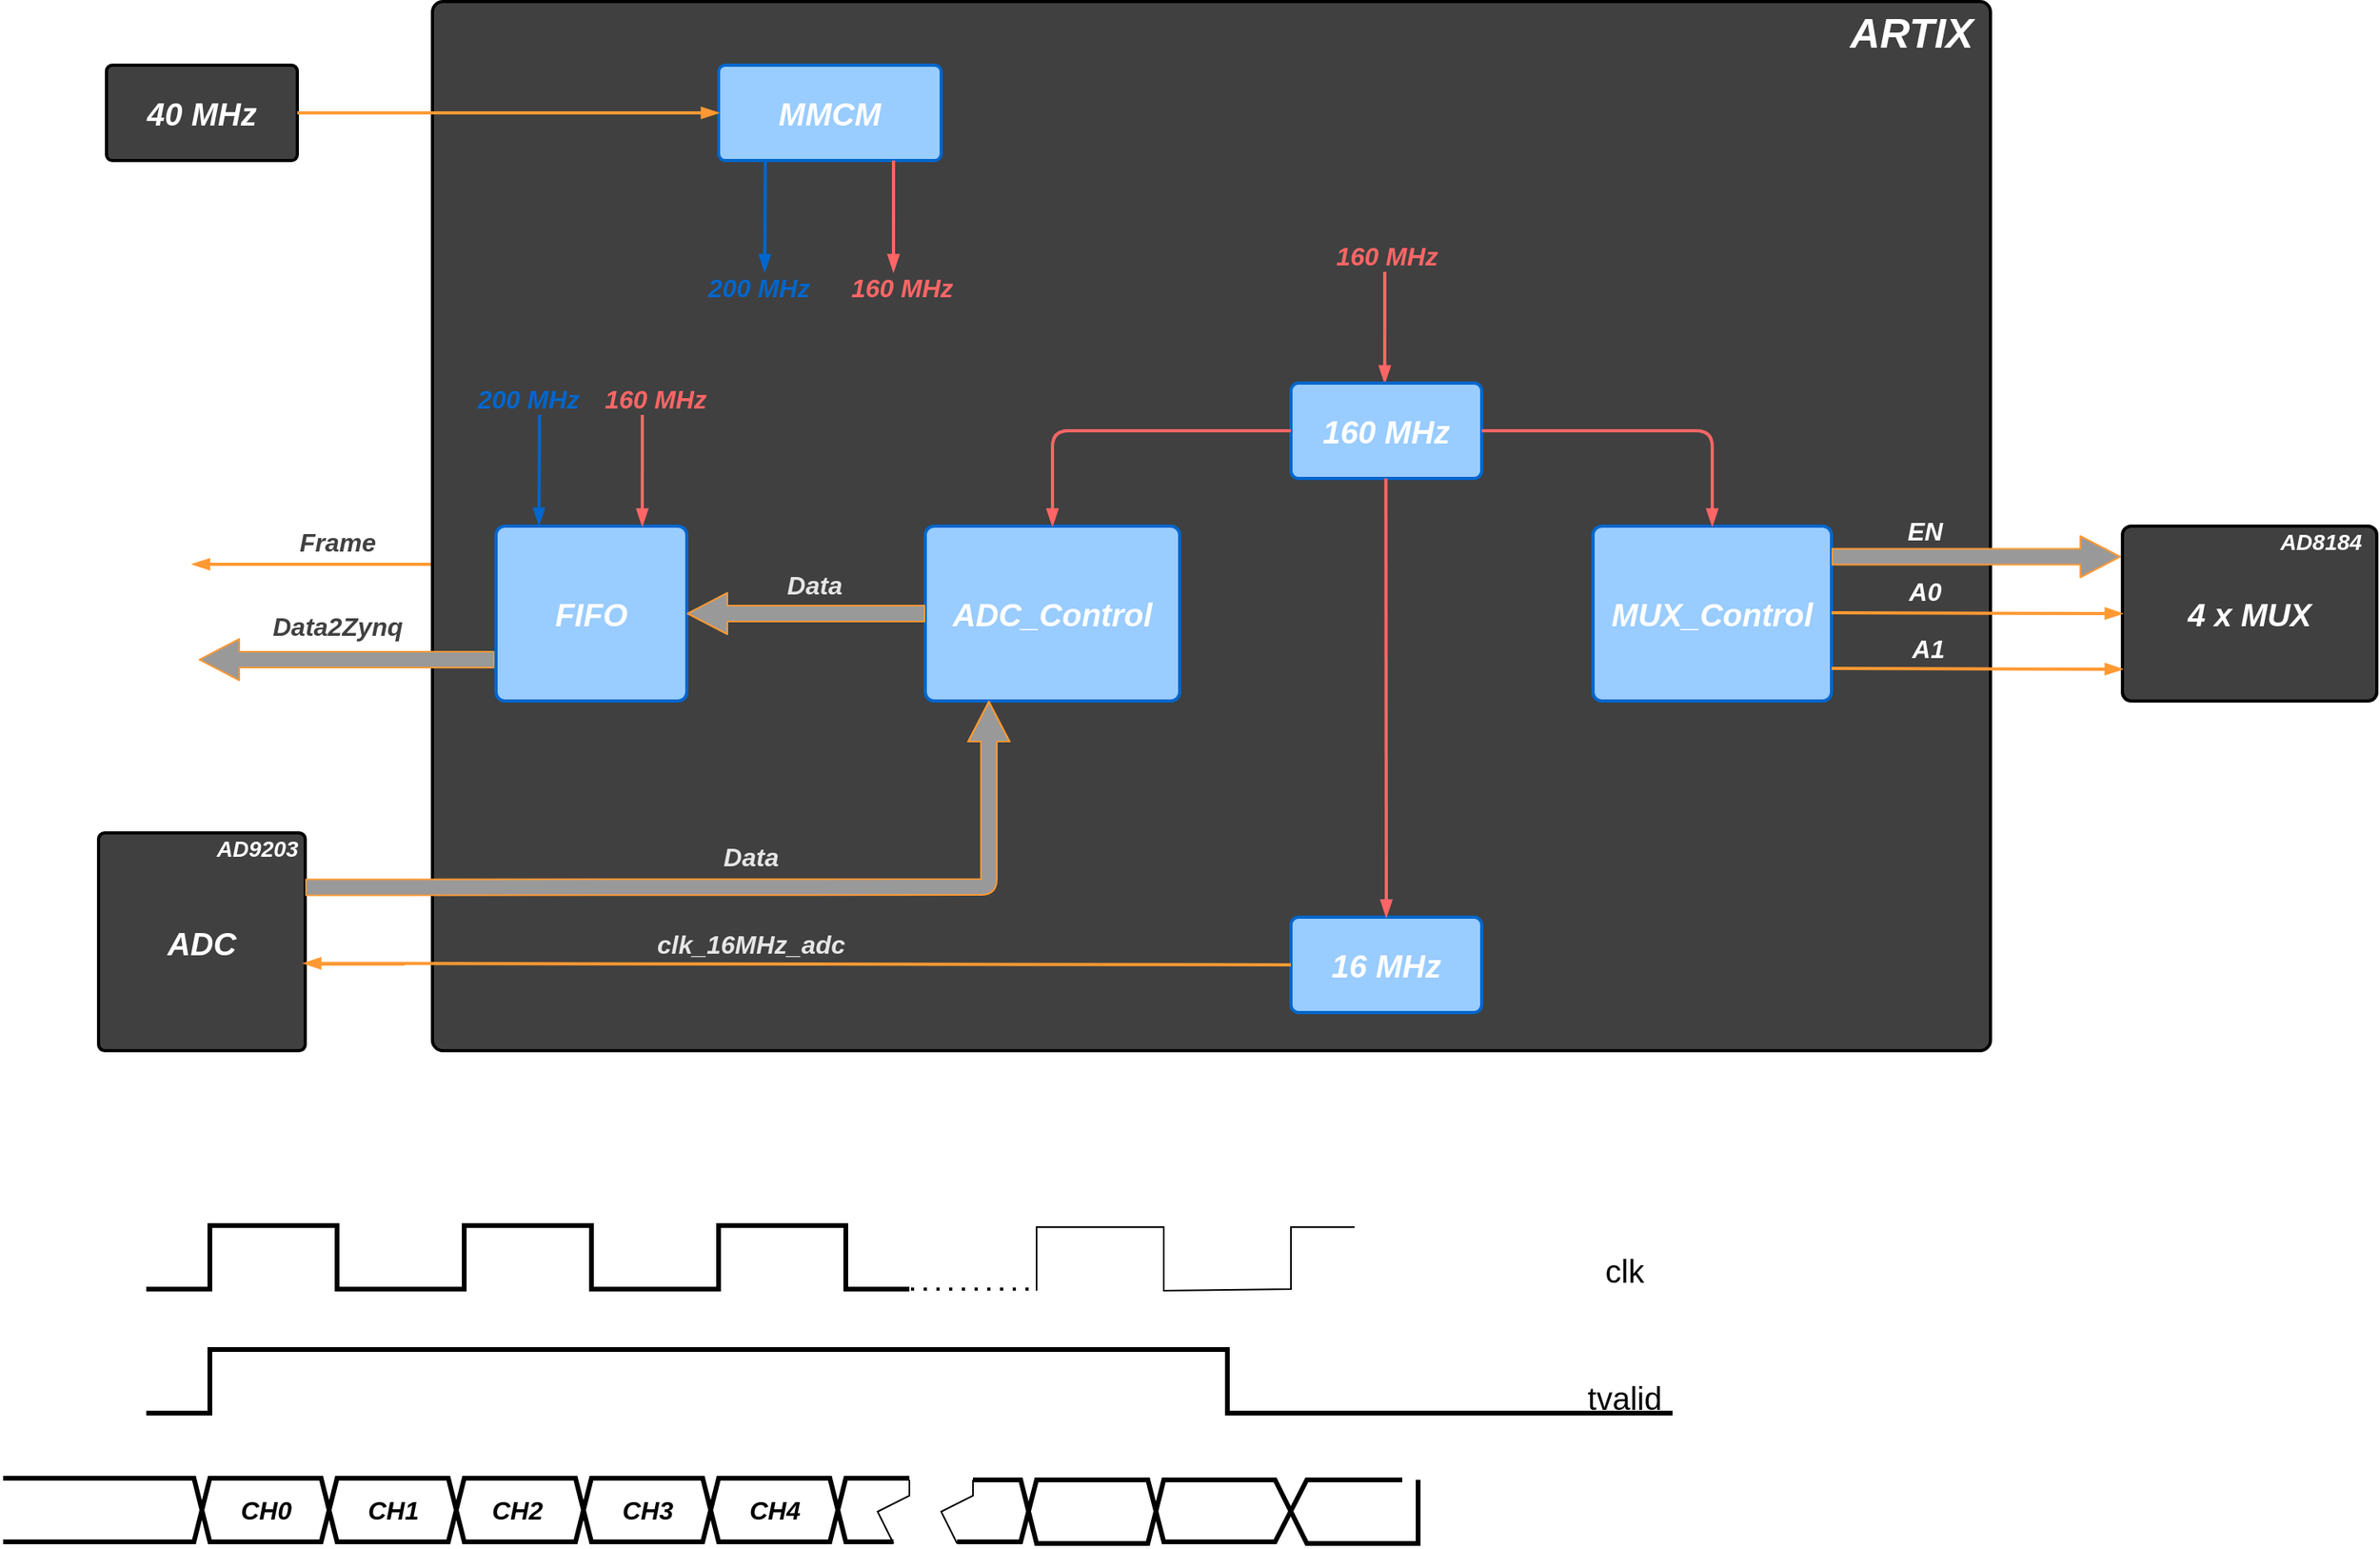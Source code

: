 <mxfile version="13.6.5" type="github">
  <diagram name="Page-1" id="90a13364-a465-7bf4-72fc-28e22215d7a0">
    <mxGraphModel dx="474" dy="240" grid="1" gridSize="10" guides="1" tooltips="1" connect="1" arrows="1" fold="1" page="1" pageScale="1.5" pageWidth="1169" pageHeight="826" background="#ffffff" math="0" shadow="0">
      <root>
        <mxCell id="0" style=";html=1;" />
        <mxCell id="1" style=";html=1;" parent="0" />
        <mxCell id="dTF6DqdIlyTkAC6OraM3-1" value="" style="rounded=1;whiteSpace=wrap;html=1;arcSize=1;strokeWidth=2;fillColor=#404040;" vertex="1" parent="1">
          <mxGeometry x="340" y="270" width="980" height="660" as="geometry" />
        </mxCell>
        <mxCell id="dTF6DqdIlyTkAC6OraM3-2" value="&lt;font color=&quot;#ffffff&quot; size=&quot;1&quot;&gt;&lt;b&gt;&lt;i style=&quot;font-size: 20px&quot;&gt;MMCM&lt;/i&gt;&lt;/b&gt;&lt;/font&gt;" style="rounded=1;whiteSpace=wrap;html=1;strokeWidth=2;arcSize=7;fillColor=#99CCFF;strokeColor=#0066CC;" vertex="1" parent="1">
          <mxGeometry x="520" y="310" width="140" height="60" as="geometry" />
        </mxCell>
        <mxCell id="dTF6DqdIlyTkAC6OraM3-3" value="&lt;b&gt;&lt;font color=&quot;#ffffff&quot; size=&quot;1&quot;&gt;&lt;i style=&quot;font-size: 20px&quot;&gt;FIFO&lt;/i&gt;&lt;/font&gt;&lt;/b&gt;" style="rounded=1;whiteSpace=wrap;html=1;strokeWidth=2;glass=0;shadow=0;sketch=0;arcSize=5;strokeColor=#0066CC;fillColor=#99CCFF;" vertex="1" parent="1">
          <mxGeometry x="380" y="600" width="120" height="110" as="geometry" />
        </mxCell>
        <mxCell id="dTF6DqdIlyTkAC6OraM3-4" value="&lt;b&gt;&lt;font color=&quot;#ffffff&quot; size=&quot;1&quot;&gt;&lt;i style=&quot;font-size: 20px&quot;&gt;40 MHz&lt;/i&gt;&lt;/font&gt;&lt;/b&gt;" style="rounded=1;whiteSpace=wrap;html=1;arcSize=6;strokeWidth=2;fillColor=#404040;" vertex="1" parent="1">
          <mxGeometry x="135" y="310" width="120" height="60" as="geometry" />
        </mxCell>
        <mxCell id="dTF6DqdIlyTkAC6OraM3-5" value="&lt;b&gt;&lt;i&gt;&lt;font style=&quot;font-size: 20px&quot; color=&quot;#ffffff&quot;&gt;ADC&lt;/font&gt;&lt;/i&gt;&lt;/b&gt;" style="rounded=1;whiteSpace=wrap;html=1;strokeWidth=2;arcSize=3;fillColor=#404040;" vertex="1" parent="1">
          <mxGeometry x="130" y="793" width="130" height="137" as="geometry" />
        </mxCell>
        <mxCell id="dTF6DqdIlyTkAC6OraM3-6" value="&lt;b&gt;&lt;i&gt;&lt;font style=&quot;font-size: 20px&quot; color=&quot;#ffffff&quot;&gt;ADC_Control&lt;/font&gt;&lt;/i&gt;&lt;/b&gt;" style="rounded=1;whiteSpace=wrap;html=1;arcSize=5;fillColor=#99CCFF;strokeWidth=2;strokeColor=#0066CC;" vertex="1" parent="1">
          <mxGeometry x="650" y="600" width="160" height="110" as="geometry" />
        </mxCell>
        <mxCell id="dTF6DqdIlyTkAC6OraM3-7" value="&lt;font color=&quot;#ffffff&quot; size=&quot;1&quot;&gt;&lt;b&gt;&lt;i style=&quot;font-size: 20px&quot;&gt;MUX_Control&lt;/i&gt;&lt;/b&gt;&lt;/font&gt;" style="rounded=1;whiteSpace=wrap;html=1;strokeWidth=2;strokeColor=#0066CC;fillColor=#99CCFF;arcSize=5;" vertex="1" parent="1">
          <mxGeometry x="1070" y="600" width="150" height="110" as="geometry" />
        </mxCell>
        <mxCell id="dTF6DqdIlyTkAC6OraM3-8" value="&lt;b&gt;&lt;i&gt;&lt;font style=&quot;font-size: 20px&quot; color=&quot;#ffffff&quot;&gt;4 x MUX&lt;/font&gt;&lt;/i&gt;&lt;/b&gt;" style="rounded=1;whiteSpace=wrap;html=1;strokeWidth=2;arcSize=5;fillColor=#404040;" vertex="1" parent="1">
          <mxGeometry x="1403" y="600" width="160" height="110" as="geometry" />
        </mxCell>
        <mxCell id="dTF6DqdIlyTkAC6OraM3-10" value="" style="endArrow=blockThin;html=1;entryX=0;entryY=0.5;entryDx=0;entryDy=0;exitX=1;exitY=0.5;exitDx=0;exitDy=0;strokeWidth=2;endFill=1;strokeColor=#FF9933;" edge="1" parent="1" source="dTF6DqdIlyTkAC6OraM3-4" target="dTF6DqdIlyTkAC6OraM3-2">
          <mxGeometry width="50" height="50" relative="1" as="geometry">
            <mxPoint x="700" y="590" as="sourcePoint" />
            <mxPoint x="750" y="540" as="targetPoint" />
          </mxGeometry>
        </mxCell>
        <mxCell id="dTF6DqdIlyTkAC6OraM3-14" value="" style="endArrow=blockThin;html=1;strokeWidth=2;rounded=1;jumpSize=0;endFill=1;exitX=0.21;exitY=1.009;exitDx=0;exitDy=0;exitPerimeter=0;strokeColor=#0066CC;" edge="1" parent="1" source="dTF6DqdIlyTkAC6OraM3-2">
          <mxGeometry width="50" height="50" relative="1" as="geometry">
            <mxPoint x="550" y="373" as="sourcePoint" />
            <mxPoint x="549" y="440" as="targetPoint" />
          </mxGeometry>
        </mxCell>
        <mxCell id="dTF6DqdIlyTkAC6OraM3-15" value="" style="endArrow=blockThin;html=1;endFill=1;strokeWidth=2;exitX=0.786;exitY=1;exitDx=0;exitDy=0;exitPerimeter=0;fillColor=#f8cecc;strokeColor=#FF6666;" edge="1" parent="1" source="dTF6DqdIlyTkAC6OraM3-2">
          <mxGeometry width="50" height="50" relative="1" as="geometry">
            <mxPoint x="680" y="390" as="sourcePoint" />
            <mxPoint x="630" y="440" as="targetPoint" />
          </mxGeometry>
        </mxCell>
        <mxCell id="dTF6DqdIlyTkAC6OraM3-16" value="&lt;b&gt;&lt;font style=&quot;font-size: 16px&quot; color=&quot;#0066cc&quot;&gt;&lt;i&gt;200 MHz&lt;/i&gt;&lt;/font&gt;&lt;/b&gt;" style="text;html=1;align=center;verticalAlign=middle;resizable=0;points=[];autosize=1;" vertex="1" parent="1">
          <mxGeometry x="505" y="440" width="80" height="20" as="geometry" />
        </mxCell>
        <mxCell id="dTF6DqdIlyTkAC6OraM3-17" value="&lt;font color=&quot;#ff6666&quot; size=&quot;1&quot;&gt;&lt;b style=&quot;font-size: 16px&quot;&gt;&lt;i&gt;160 MHz&lt;/i&gt;&lt;/b&gt;&lt;/font&gt;" style="text;html=1;align=center;verticalAlign=middle;resizable=0;points=[];autosize=1;" vertex="1" parent="1">
          <mxGeometry x="595" y="440" width="80" height="20" as="geometry" />
        </mxCell>
        <mxCell id="dTF6DqdIlyTkAC6OraM3-18" value="" style="endArrow=blockThin;html=1;strokeWidth=2;rounded=1;jumpSize=0;endFill=1;exitX=0.21;exitY=1.009;exitDx=0;exitDy=0;exitPerimeter=0;strokeColor=#0066CC;" edge="1" parent="1">
          <mxGeometry width="50" height="50" relative="1" as="geometry">
            <mxPoint x="407.4" y="530" as="sourcePoint" />
            <mxPoint x="407.0" y="599.46" as="targetPoint" />
          </mxGeometry>
        </mxCell>
        <mxCell id="dTF6DqdIlyTkAC6OraM3-19" value="" style="endArrow=blockThin;html=1;endFill=1;strokeWidth=2;exitX=0.786;exitY=1;exitDx=0;exitDy=0;exitPerimeter=0;fillColor=#f8cecc;strokeColor=#FF6666;" edge="1" parent="1">
          <mxGeometry width="50" height="50" relative="1" as="geometry">
            <mxPoint x="472.04" y="530" as="sourcePoint" />
            <mxPoint x="472" y="600" as="targetPoint" />
          </mxGeometry>
        </mxCell>
        <mxCell id="dTF6DqdIlyTkAC6OraM3-20" value="&lt;b&gt;&lt;font style=&quot;font-size: 16px&quot; color=&quot;#0066cc&quot;&gt;&lt;i&gt;200 MHz&lt;/i&gt;&lt;/font&gt;&lt;/b&gt;" style="text;html=1;align=center;verticalAlign=middle;resizable=0;points=[];autosize=1;" vertex="1" parent="1">
          <mxGeometry x="360" y="510" width="80" height="20" as="geometry" />
        </mxCell>
        <mxCell id="dTF6DqdIlyTkAC6OraM3-21" value="&lt;font color=&quot;#ff6666&quot; size=&quot;1&quot;&gt;&lt;b style=&quot;font-size: 16px&quot;&gt;&lt;i&gt;160 MHz&lt;/i&gt;&lt;/b&gt;&lt;/font&gt;" style="text;html=1;align=center;verticalAlign=middle;resizable=0;points=[];autosize=1;" vertex="1" parent="1">
          <mxGeometry x="440" y="510" width="80" height="20" as="geometry" />
        </mxCell>
        <mxCell id="dTF6DqdIlyTkAC6OraM3-24" value="&lt;b&gt;&lt;i&gt;&lt;font style=&quot;font-size: 16px&quot; color=&quot;#e6e6e6&quot;&gt;Data&lt;/font&gt;&lt;/i&gt;&lt;/b&gt;" style="text;html=1;align=center;verticalAlign=middle;resizable=0;points=[];autosize=1;" vertex="1" parent="1">
          <mxGeometry x="555" y="627" width="50" height="20" as="geometry" />
        </mxCell>
        <mxCell id="dTF6DqdIlyTkAC6OraM3-26" value="" style="endArrow=blockThin;html=1;endFill=1;strokeWidth=2;exitX=0.786;exitY=1;exitDx=0;exitDy=0;exitPerimeter=0;fillColor=#f8cecc;strokeColor=#FF6666;" edge="1" parent="1">
          <mxGeometry width="50" height="50" relative="1" as="geometry">
            <mxPoint x="939.04" y="440" as="sourcePoint" />
            <mxPoint x="939" y="510" as="targetPoint" />
          </mxGeometry>
        </mxCell>
        <mxCell id="dTF6DqdIlyTkAC6OraM3-28" value="&lt;b&gt;&lt;i&gt;&lt;font style=&quot;font-size: 20px&quot; color=&quot;#ffffff&quot;&gt;160 MHz&lt;/font&gt;&lt;/i&gt;&lt;/b&gt;" style="rounded=1;whiteSpace=wrap;html=1;shadow=0;glass=0;sketch=0;strokeWidth=2;arcSize=8;fillColor=#99CCFF;strokeColor=#0066CC;" vertex="1" parent="1">
          <mxGeometry x="880" y="510" width="120" height="60" as="geometry" />
        </mxCell>
        <mxCell id="dTF6DqdIlyTkAC6OraM3-29" value="" style="endArrow=blockThin;html=1;endFill=1;strokeWidth=2;exitX=0;exitY=0.5;exitDx=0;exitDy=0;fillColor=#f8cecc;strokeColor=#FF6666;entryX=0.5;entryY=0;entryDx=0;entryDy=0;" edge="1" parent="1" source="dTF6DqdIlyTkAC6OraM3-28" target="dTF6DqdIlyTkAC6OraM3-6">
          <mxGeometry width="50" height="50" relative="1" as="geometry">
            <mxPoint x="910.04" y="570" as="sourcePoint" />
            <mxPoint x="850" y="651" as="targetPoint" />
            <Array as="points">
              <mxPoint x="730" y="540" />
            </Array>
          </mxGeometry>
        </mxCell>
        <mxCell id="dTF6DqdIlyTkAC6OraM3-30" value="" style="endArrow=blockThin;html=1;endFill=1;strokeWidth=2;exitX=1;exitY=0.5;exitDx=0;exitDy=0;fillColor=#f8cecc;strokeColor=#FF6666;entryX=0.5;entryY=0;entryDx=0;entryDy=0;" edge="1" parent="1" source="dTF6DqdIlyTkAC6OraM3-28" target="dTF6DqdIlyTkAC6OraM3-7">
          <mxGeometry width="50" height="50" relative="1" as="geometry">
            <mxPoint x="1160" y="540" as="sourcePoint" />
            <mxPoint x="1010" y="600" as="targetPoint" />
            <Array as="points">
              <mxPoint x="1145" y="540" />
            </Array>
          </mxGeometry>
        </mxCell>
        <mxCell id="dTF6DqdIlyTkAC6OraM3-31" value="&lt;b&gt;&lt;i&gt;&lt;font style=&quot;font-size: 20px&quot; color=&quot;#ffffff&quot;&gt;16 MHz&lt;/font&gt;&lt;/i&gt;&lt;/b&gt;" style="rounded=1;whiteSpace=wrap;html=1;shadow=0;glass=0;sketch=0;strokeWidth=2;arcSize=8;fillColor=#99CCFF;strokeColor=#0066CC;" vertex="1" parent="1">
          <mxGeometry x="880" y="846" width="120" height="60" as="geometry" />
        </mxCell>
        <mxCell id="dTF6DqdIlyTkAC6OraM3-32" value="" style="endArrow=blockThin;html=1;endFill=1;strokeWidth=2;exitX=0.786;exitY=1;exitDx=0;exitDy=0;exitPerimeter=0;fillColor=#f8cecc;strokeColor=#FF6666;entryX=0.5;entryY=0;entryDx=0;entryDy=0;" edge="1" parent="1" target="dTF6DqdIlyTkAC6OraM3-31">
          <mxGeometry width="50" height="50" relative="1" as="geometry">
            <mxPoint x="939.71" y="570" as="sourcePoint" />
            <mxPoint x="939.67" y="640" as="targetPoint" />
          </mxGeometry>
        </mxCell>
        <mxCell id="dTF6DqdIlyTkAC6OraM3-33" value="" style="endArrow=blockThin;html=1;endFill=1;strokeWidth=2;exitX=0;exitY=0.5;exitDx=0;exitDy=0;fillColor=#f8cecc;entryX=0.992;entryY=0.599;entryDx=0;entryDy=0;entryPerimeter=0;strokeColor=#FF9933;" edge="1" parent="1" source="dTF6DqdIlyTkAC6OraM3-31" target="dTF6DqdIlyTkAC6OraM3-5">
          <mxGeometry width="50" height="50" relative="1" as="geometry">
            <mxPoint x="740" y="710" as="sourcePoint" />
            <mxPoint x="300" y="873" as="targetPoint" />
          </mxGeometry>
        </mxCell>
        <mxCell id="dTF6DqdIlyTkAC6OraM3-34" value="&lt;font color=&quot;#e6e6e6&quot; size=&quot;1&quot;&gt;&lt;b&gt;&lt;i style=&quot;font-size: 16px&quot;&gt;clk_16MHz_adc&lt;/i&gt;&lt;/b&gt;&lt;/font&gt;" style="text;html=1;align=center;verticalAlign=middle;resizable=0;points=[];autosize=1;" vertex="1" parent="1">
          <mxGeometry x="475" y="853" width="130" height="20" as="geometry" />
        </mxCell>
        <mxCell id="dTF6DqdIlyTkAC6OraM3-35" value="&lt;b&gt;&lt;i&gt;&lt;font style=&quot;font-size: 16px&quot; color=&quot;#e6e6e6&quot;&gt;Data&lt;/font&gt;&lt;/i&gt;&lt;/b&gt;" style="text;html=1;align=center;verticalAlign=middle;resizable=0;points=[];autosize=1;" vertex="1" parent="1">
          <mxGeometry x="515" y="798" width="50" height="20" as="geometry" />
        </mxCell>
        <mxCell id="dTF6DqdIlyTkAC6OraM3-36" value="&lt;b&gt;&lt;i&gt;&lt;font style=&quot;font-size: 14px&quot; color=&quot;#ffffff&quot;&gt;AD8184&lt;/font&gt;&lt;/i&gt;&lt;/b&gt;" style="text;html=1;strokeColor=none;fillColor=none;align=center;verticalAlign=middle;whiteSpace=wrap;rounded=0;shadow=0;glass=0;sketch=0;" vertex="1" parent="1">
          <mxGeometry x="1493" y="600" width="70" height="20" as="geometry" />
        </mxCell>
        <mxCell id="dTF6DqdIlyTkAC6OraM3-38" value="&lt;b&gt;&lt;i&gt;&lt;font style=&quot;font-size: 14px&quot; color=&quot;#ffffff&quot;&gt;AD9203&lt;/font&gt;&lt;/i&gt;&lt;/b&gt;" style="text;html=1;strokeColor=none;fillColor=none;align=center;verticalAlign=middle;whiteSpace=wrap;rounded=0;shadow=0;glass=0;sketch=0;" vertex="1" parent="1">
          <mxGeometry x="200" y="793" width="60" height="20" as="geometry" />
        </mxCell>
        <mxCell id="dTF6DqdIlyTkAC6OraM3-39" value="&lt;font color=&quot;#ff6666&quot; size=&quot;1&quot;&gt;&lt;b style=&quot;font-size: 16px&quot;&gt;&lt;i&gt;160 MHz&lt;/i&gt;&lt;/b&gt;&lt;/font&gt;" style="text;html=1;align=center;verticalAlign=middle;resizable=0;points=[];autosize=1;" vertex="1" parent="1">
          <mxGeometry x="900" y="420" width="80" height="20" as="geometry" />
        </mxCell>
        <mxCell id="dTF6DqdIlyTkAC6OraM3-41" value="" style="endArrow=blockThin;html=1;endFill=1;strokeWidth=2;fillColor=#f8cecc;exitX=1;exitY=0.164;exitDx=0;exitDy=0;exitPerimeter=0;entryX=0;entryY=0.5;entryDx=0;entryDy=0;strokeColor=#FF9933;" edge="1" parent="1" target="dTF6DqdIlyTkAC6OraM3-8">
          <mxGeometry width="50" height="50" relative="1" as="geometry">
            <mxPoint x="1220" y="654.5" as="sourcePoint" />
            <mxPoint x="1400" y="655" as="targetPoint" />
          </mxGeometry>
        </mxCell>
        <mxCell id="dTF6DqdIlyTkAC6OraM3-43" value="&lt;b&gt;&lt;i&gt;&lt;font style=&quot;font-size: 16px&quot; color=&quot;#ffffff&quot;&gt;EN&lt;/font&gt;&lt;/i&gt;&lt;/b&gt;" style="text;html=1;strokeColor=none;fillColor=none;align=center;verticalAlign=middle;whiteSpace=wrap;rounded=0;shadow=0;glass=0;sketch=0;" vertex="1" parent="1">
          <mxGeometry x="1259" y="593" width="40" height="20" as="geometry" />
        </mxCell>
        <mxCell id="dTF6DqdIlyTkAC6OraM3-44" value="&lt;b&gt;&lt;i&gt;&lt;font style=&quot;font-size: 16px&quot; color=&quot;#ffffff&quot;&gt;A0&lt;/font&gt;&lt;/i&gt;&lt;/b&gt;" style="text;html=1;strokeColor=none;fillColor=none;align=center;verticalAlign=middle;whiteSpace=wrap;rounded=0;shadow=0;glass=0;sketch=0;" vertex="1" parent="1">
          <mxGeometry x="1259" y="631" width="40" height="20" as="geometry" />
        </mxCell>
        <mxCell id="dTF6DqdIlyTkAC6OraM3-45" value="&lt;b&gt;&lt;i&gt;&lt;font style=&quot;font-size: 16px&quot; color=&quot;#ffffff&quot;&gt;A1&lt;/font&gt;&lt;/i&gt;&lt;/b&gt;" style="text;html=1;strokeColor=none;fillColor=none;align=center;verticalAlign=middle;whiteSpace=wrap;rounded=0;shadow=0;glass=0;sketch=0;" vertex="1" parent="1">
          <mxGeometry x="1261" y="667" width="40" height="20" as="geometry" />
        </mxCell>
        <mxCell id="dTF6DqdIlyTkAC6OraM3-48" value="" style="endArrow=blockThin;html=1;endFill=1;strokeWidth=2;fillColor=#f8cecc;exitX=1;exitY=0.164;exitDx=0;exitDy=0;exitPerimeter=0;entryX=0;entryY=0.5;entryDx=0;entryDy=0;strokeColor=#FF9933;" edge="1" parent="1">
          <mxGeometry width="50" height="50" relative="1" as="geometry">
            <mxPoint x="1220" y="689.5" as="sourcePoint" />
            <mxPoint x="1403" y="690" as="targetPoint" />
          </mxGeometry>
        </mxCell>
        <mxCell id="dTF6DqdIlyTkAC6OraM3-52" value="&lt;b&gt;&lt;i&gt;&lt;font style=&quot;font-size: 16px&quot; color=&quot;#404040&quot;&gt;Data2Zynq&lt;/font&gt;&lt;/i&gt;&lt;/b&gt;" style="text;html=1;align=center;verticalAlign=middle;resizable=0;points=[];autosize=1;" vertex="1" parent="1">
          <mxGeometry x="234" y="653" width="92" height="19" as="geometry" />
        </mxCell>
        <mxCell id="dTF6DqdIlyTkAC6OraM3-61" value="&lt;font color=&quot;#ffffff&quot; size=&quot;1&quot;&gt;&lt;i style=&quot;font-size: 26px&quot;&gt;ARTIX&lt;/i&gt;&lt;/font&gt;" style="text;strokeColor=none;fillColor=none;html=1;fontSize=24;fontStyle=1;verticalAlign=middle;align=center;rounded=1;shadow=0;glass=0;dashed=1;dashPattern=1 1;sketch=0;" vertex="1" parent="1">
          <mxGeometry x="1220" y="270" width="100" height="40" as="geometry" />
        </mxCell>
        <mxCell id="dTF6DqdIlyTkAC6OraM3-63" value="" style="endArrow=blockThin;html=1;strokeWidth=2;exitX=0;exitY=0.5;exitDx=0;exitDy=0;endFill=1;strokeColor=#FF9933;" edge="1" parent="1">
          <mxGeometry width="50" height="50" relative="1" as="geometry">
            <mxPoint x="339" y="624" as="sourcePoint" />
            <mxPoint x="189" y="624" as="targetPoint" />
          </mxGeometry>
        </mxCell>
        <mxCell id="dTF6DqdIlyTkAC6OraM3-65" value="" style="shape=flexArrow;endArrow=block;html=1;strokeWidth=1;exitX=1;exitY=0.25;exitDx=0;exitDy=0;entryX=0.25;entryY=1;entryDx=0;entryDy=0;sketch=0;shadow=0;endFill=0;startArrow=none;startFill=0;endWidth=15;endSize=8;fillColor=#999999;strokeColor=#FF9933;" edge="1" parent="1" source="dTF6DqdIlyTkAC6OraM3-5" target="dTF6DqdIlyTkAC6OraM3-6">
          <mxGeometry width="50" height="50" relative="1" as="geometry">
            <mxPoint x="666" y="891" as="sourcePoint" />
            <mxPoint x="806" y="759" as="targetPoint" />
            <Array as="points">
              <mxPoint x="690" y="827" />
            </Array>
          </mxGeometry>
        </mxCell>
        <mxCell id="dTF6DqdIlyTkAC6OraM3-66" value="" style="shape=flexArrow;endArrow=block;html=1;strokeWidth=1;exitX=1;exitY=0.25;exitDx=0;exitDy=0;sketch=0;shadow=0;endFill=0;startArrow=none;startFill=0;endWidth=15;endSize=8;entryX=-0.006;entryY=0.175;entryDx=0;entryDy=0;entryPerimeter=0;strokeColor=#FF9933;fillColor=#999999;" edge="1" parent="1" target="dTF6DqdIlyTkAC6OraM3-8">
          <mxGeometry width="50" height="50" relative="1" as="geometry">
            <mxPoint x="1220" y="619.25" as="sourcePoint" />
            <mxPoint x="1378" y="546" as="targetPoint" />
            <Array as="points" />
          </mxGeometry>
        </mxCell>
        <mxCell id="dTF6DqdIlyTkAC6OraM3-67" value="" style="shape=flexArrow;endArrow=block;html=1;strokeWidth=1;exitX=0;exitY=0.5;exitDx=0;exitDy=0;sketch=0;shadow=0;endFill=0;startArrow=none;startFill=0;endWidth=15;endSize=8;entryX=1;entryY=0.5;entryDx=0;entryDy=0;fillColor=#999999;strokeColor=#FF9933;" edge="1" parent="1" source="dTF6DqdIlyTkAC6OraM3-6" target="dTF6DqdIlyTkAC6OraM3-3">
          <mxGeometry width="50" height="50" relative="1" as="geometry">
            <mxPoint x="520" y="695" as="sourcePoint" />
            <mxPoint x="702.04" y="695" as="targetPoint" />
            <Array as="points" />
          </mxGeometry>
        </mxCell>
        <mxCell id="dTF6DqdIlyTkAC6OraM3-68" value="" style="shape=flexArrow;endArrow=block;html=1;strokeWidth=1;sketch=0;shadow=0;endFill=0;startArrow=none;startFill=0;endWidth=15;endSize=8;fillColor=#999999;strokeColor=#FF9933;" edge="1" parent="1">
          <mxGeometry width="50" height="50" relative="1" as="geometry">
            <mxPoint x="379" y="684" as="sourcePoint" />
            <mxPoint x="193" y="684" as="targetPoint" />
            <Array as="points" />
          </mxGeometry>
        </mxCell>
        <mxCell id="dTF6DqdIlyTkAC6OraM3-70" value="&lt;font color=&quot;#404040&quot;&gt;&lt;span style=&quot;font-size: 16px&quot;&gt;&lt;b&gt;&lt;i&gt;Frame&lt;br&gt;&lt;/i&gt;&lt;/b&gt;&lt;/span&gt;&lt;/font&gt;" style="text;html=1;align=center;verticalAlign=middle;resizable=0;points=[];autosize=1;" vertex="1" parent="1">
          <mxGeometry x="251" y="600" width="58" height="19" as="geometry" />
        </mxCell>
        <mxCell id="dTF6DqdIlyTkAC6OraM3-80" value="" style="endArrow=none;html=1;strokeWidth=3;fontSize=16;endFill=0;shadow=0;fillColor=#999999;jumpStyle=gap;sketch=0;rounded=0;" edge="1" parent="1">
          <mxGeometry width="50" height="50" relative="1" as="geometry">
            <mxPoint x="160" y="1080" as="sourcePoint" />
            <mxPoint x="640" y="1080" as="targetPoint" />
            <Array as="points">
              <mxPoint x="200" y="1080" />
              <mxPoint x="200" y="1040" />
              <mxPoint x="240" y="1040" />
              <mxPoint x="280" y="1040" />
              <mxPoint x="280" y="1080" />
              <mxPoint x="320" y="1080" />
              <mxPoint x="360" y="1080" />
              <mxPoint x="360" y="1040" />
              <mxPoint x="400" y="1040" />
              <mxPoint x="440" y="1040" />
              <mxPoint x="440" y="1080" />
              <mxPoint x="520" y="1080" />
              <mxPoint x="520" y="1040" />
              <mxPoint x="560" y="1040" />
              <mxPoint x="600" y="1040" />
              <mxPoint x="600" y="1080" />
              <mxPoint x="640" y="1080" />
            </Array>
          </mxGeometry>
        </mxCell>
        <mxCell id="dTF6DqdIlyTkAC6OraM3-81" value="" style="endArrow=none;html=1;strokeColor=#000000;strokeWidth=3;fontSize=16;rounded=0;shadow=0;fillColor=#999999;" edge="1" parent="1">
          <mxGeometry width="50" height="50" relative="1" as="geometry">
            <mxPoint x="160" y="1158" as="sourcePoint" />
            <mxPoint x="1120" y="1158" as="targetPoint" />
            <Array as="points">
              <mxPoint x="200" y="1158" />
              <mxPoint x="200" y="1118" />
              <mxPoint x="840" y="1118" />
              <mxPoint x="840" y="1158" />
            </Array>
          </mxGeometry>
        </mxCell>
        <mxCell id="dTF6DqdIlyTkAC6OraM3-83" value="" style="endArrow=none;html=1;strokeColor=#000000;strokeWidth=3;fontSize=16;rounded=0;shadow=0;fillColor=#999999;" edge="1" parent="1">
          <mxGeometry width="50" height="50" relative="1" as="geometry">
            <mxPoint x="70" y="1199" as="sourcePoint" />
            <mxPoint x="640" y="1199" as="targetPoint" />
            <Array as="points">
              <mxPoint x="190" y="1199" />
              <mxPoint x="200" y="1239" />
              <mxPoint x="220" y="1239" />
              <mxPoint x="270" y="1239" />
              <mxPoint x="280" y="1199" />
              <mxPoint x="350" y="1199" />
              <mxPoint x="360" y="1239" />
              <mxPoint x="430" y="1239" />
              <mxPoint x="440" y="1199" />
              <mxPoint x="510" y="1199" />
              <mxPoint x="520" y="1239" />
              <mxPoint x="590" y="1239" />
              <mxPoint x="600" y="1199" />
            </Array>
          </mxGeometry>
        </mxCell>
        <mxCell id="dTF6DqdIlyTkAC6OraM3-84" value="" style="endArrow=none;html=1;strokeColor=#000000;strokeWidth=3;fontSize=16;rounded=0;shadow=0;fillColor=#999999;" edge="1" parent="1">
          <mxGeometry width="50" height="50" relative="1" as="geometry">
            <mxPoint x="70" y="1239" as="sourcePoint" />
            <mxPoint x="630" y="1239" as="targetPoint" />
            <Array as="points">
              <mxPoint x="190" y="1239" />
              <mxPoint x="200" y="1199" />
              <mxPoint x="270" y="1199" />
              <mxPoint x="280" y="1239" />
              <mxPoint x="350" y="1239" />
              <mxPoint x="360" y="1199" />
              <mxPoint x="430" y="1199" />
              <mxPoint x="440" y="1239" />
              <mxPoint x="510" y="1239" />
              <mxPoint x="520" y="1199" />
              <mxPoint x="590" y="1199" />
              <mxPoint x="600" y="1239" />
              <mxPoint x="630" y="1239" />
            </Array>
          </mxGeometry>
        </mxCell>
        <mxCell id="dTF6DqdIlyTkAC6OraM3-85" value="&lt;font style=&quot;font-size: 20px&quot;&gt;tvalid&lt;/font&gt;" style="text;html=1;strokeColor=none;fillColor=none;align=center;verticalAlign=middle;whiteSpace=wrap;rounded=0;fontSize=16;shadow=0;glass=0;dashed=1;dashPattern=1 1;sketch=0;" vertex="1" parent="1">
          <mxGeometry x="1010" y="1138" width="160" height="20" as="geometry" />
        </mxCell>
        <mxCell id="dTF6DqdIlyTkAC6OraM3-88" value="&lt;font style=&quot;font-size: 20px&quot;&gt;clk&lt;/font&gt;" style="text;html=1;strokeColor=none;fillColor=none;align=center;verticalAlign=middle;whiteSpace=wrap;rounded=0;fontSize=16;shadow=0;glass=0;dashed=1;dashPattern=1 1;sketch=0;" vertex="1" parent="1">
          <mxGeometry x="1010" y="1058" width="160" height="20" as="geometry" />
        </mxCell>
        <mxCell id="dTF6DqdIlyTkAC6OraM3-89" value="&lt;b&gt;&lt;i&gt;&lt;font style=&quot;font-size: 16px&quot;&gt;CH0&lt;/font&gt;&lt;/i&gt;&lt;/b&gt;" style="text;html=1;align=center;verticalAlign=middle;resizable=0;points=[];autosize=1;" vertex="1" parent="1">
          <mxGeometry x="210" y="1209" width="50" height="20" as="geometry" />
        </mxCell>
        <mxCell id="dTF6DqdIlyTkAC6OraM3-90" value="&lt;b&gt;&lt;i&gt;&lt;font style=&quot;font-size: 16px&quot;&gt;CH1&lt;/font&gt;&lt;/i&gt;&lt;/b&gt;" style="text;html=1;align=center;verticalAlign=middle;resizable=0;points=[];autosize=1;" vertex="1" parent="1">
          <mxGeometry x="290" y="1209" width="50" height="20" as="geometry" />
        </mxCell>
        <mxCell id="dTF6DqdIlyTkAC6OraM3-91" value="&lt;b&gt;&lt;i&gt;&lt;font style=&quot;font-size: 16px&quot;&gt;CH2&lt;/font&gt;&lt;/i&gt;&lt;/b&gt;" style="text;html=1;align=center;verticalAlign=middle;resizable=0;points=[];autosize=1;" vertex="1" parent="1">
          <mxGeometry x="368" y="1209" width="50" height="20" as="geometry" />
        </mxCell>
        <mxCell id="dTF6DqdIlyTkAC6OraM3-92" value="&lt;b&gt;&lt;i&gt;&lt;font style=&quot;font-size: 16px&quot;&gt;CH3&lt;/font&gt;&lt;/i&gt;&lt;/b&gt;" style="text;html=1;align=center;verticalAlign=middle;resizable=0;points=[];autosize=1;" vertex="1" parent="1">
          <mxGeometry x="450" y="1209" width="50" height="20" as="geometry" />
        </mxCell>
        <mxCell id="dTF6DqdIlyTkAC6OraM3-93" value="&lt;b&gt;&lt;i&gt;&lt;font style=&quot;font-size: 16px&quot;&gt;CH4&lt;/font&gt;&lt;/i&gt;&lt;/b&gt;" style="text;html=1;align=center;verticalAlign=middle;resizable=0;points=[];autosize=1;" vertex="1" parent="1">
          <mxGeometry x="530" y="1209" width="50" height="20" as="geometry" />
        </mxCell>
        <mxCell id="dTF6DqdIlyTkAC6OraM3-95" value="" style="endArrow=none;html=1;shadow=0;strokeWidth=1;fillColor=#999999;rounded=0;" edge="1" parent="1">
          <mxGeometry width="50" height="50" relative="1" as="geometry">
            <mxPoint x="630" y="1240" as="sourcePoint" />
            <mxPoint x="640" y="1200" as="targetPoint" />
            <Array as="points">
              <mxPoint x="620" y="1220" />
              <mxPoint x="640" y="1210" />
            </Array>
          </mxGeometry>
        </mxCell>
        <mxCell id="dTF6DqdIlyTkAC6OraM3-96" value="" style="endArrow=none;dashed=1;html=1;dashPattern=1 3;strokeWidth=2;shadow=0;fillColor=#999999;" edge="1" parent="1">
          <mxGeometry width="50" height="50" relative="1" as="geometry">
            <mxPoint x="641" y="1080" as="sourcePoint" />
            <mxPoint x="721" y="1080" as="targetPoint" />
          </mxGeometry>
        </mxCell>
        <mxCell id="dTF6DqdIlyTkAC6OraM3-97" value="" style="endArrow=none;html=1;shadow=0;strokeColor=#000000;strokeWidth=1;fillColor=#999999;rounded=0;" edge="1" parent="1">
          <mxGeometry width="50" height="50" relative="1" as="geometry">
            <mxPoint x="720" y="1081" as="sourcePoint" />
            <mxPoint x="920" y="1041" as="targetPoint" />
            <Array as="points">
              <mxPoint x="720" y="1041" />
              <mxPoint x="800" y="1041" />
              <mxPoint x="800" y="1081" />
              <mxPoint x="880" y="1080" />
              <mxPoint x="880" y="1041" />
            </Array>
          </mxGeometry>
        </mxCell>
        <mxCell id="dTF6DqdIlyTkAC6OraM3-98" value="" style="endArrow=none;html=1;shadow=0;strokeColor=#000000;strokeWidth=3;fillColor=#999999;rounded=0;" edge="1" parent="1">
          <mxGeometry width="50" height="50" relative="1" as="geometry">
            <mxPoint x="680" y="1200" as="sourcePoint" />
            <mxPoint x="960" y="1200" as="targetPoint" />
            <Array as="points">
              <mxPoint x="710" y="1200" />
              <mxPoint x="720" y="1240" />
              <mxPoint x="790" y="1240" />
              <mxPoint x="800" y="1200" />
              <mxPoint x="870" y="1200" />
              <mxPoint x="890" y="1240" />
              <mxPoint x="960" y="1240" />
            </Array>
          </mxGeometry>
        </mxCell>
        <mxCell id="dTF6DqdIlyTkAC6OraM3-99" value="" style="endArrow=none;html=1;shadow=0;strokeWidth=1;fillColor=#999999;strokeColor=none;rounded=0;" edge="1" parent="1">
          <mxGeometry width="50" height="50" relative="1" as="geometry">
            <mxPoint x="690" y="1239" as="sourcePoint" />
            <mxPoint x="830" y="1220" as="targetPoint" />
            <Array as="points">
              <mxPoint x="710" y="1200" />
              <mxPoint x="740" y="1200" />
            </Array>
          </mxGeometry>
        </mxCell>
        <mxCell id="dTF6DqdIlyTkAC6OraM3-100" value="" style="endArrow=none;html=1;shadow=0;strokeColor=#000000;strokeWidth=3;fillColor=#999999;rounded=0;" edge="1" parent="1">
          <mxGeometry width="50" height="50" relative="1" as="geometry">
            <mxPoint x="670" y="1239" as="sourcePoint" />
            <mxPoint x="950" y="1200" as="targetPoint" />
            <Array as="points">
              <mxPoint x="710" y="1239" />
              <mxPoint x="720" y="1200" />
              <mxPoint x="790" y="1200" />
              <mxPoint x="800" y="1239" />
              <mxPoint x="870" y="1239" />
              <mxPoint x="890" y="1200" />
            </Array>
          </mxGeometry>
        </mxCell>
        <mxCell id="dTF6DqdIlyTkAC6OraM3-101" value="" style="endArrow=none;html=1;shadow=0;strokeWidth=1;fillColor=#999999;rounded=0;" edge="1" parent="1">
          <mxGeometry width="50" height="50" relative="1" as="geometry">
            <mxPoint x="670" y="1240" as="sourcePoint" />
            <mxPoint x="680" y="1200" as="targetPoint" />
            <Array as="points">
              <mxPoint x="660" y="1220" />
              <mxPoint x="680" y="1210" />
            </Array>
          </mxGeometry>
        </mxCell>
      </root>
    </mxGraphModel>
  </diagram>
</mxfile>
